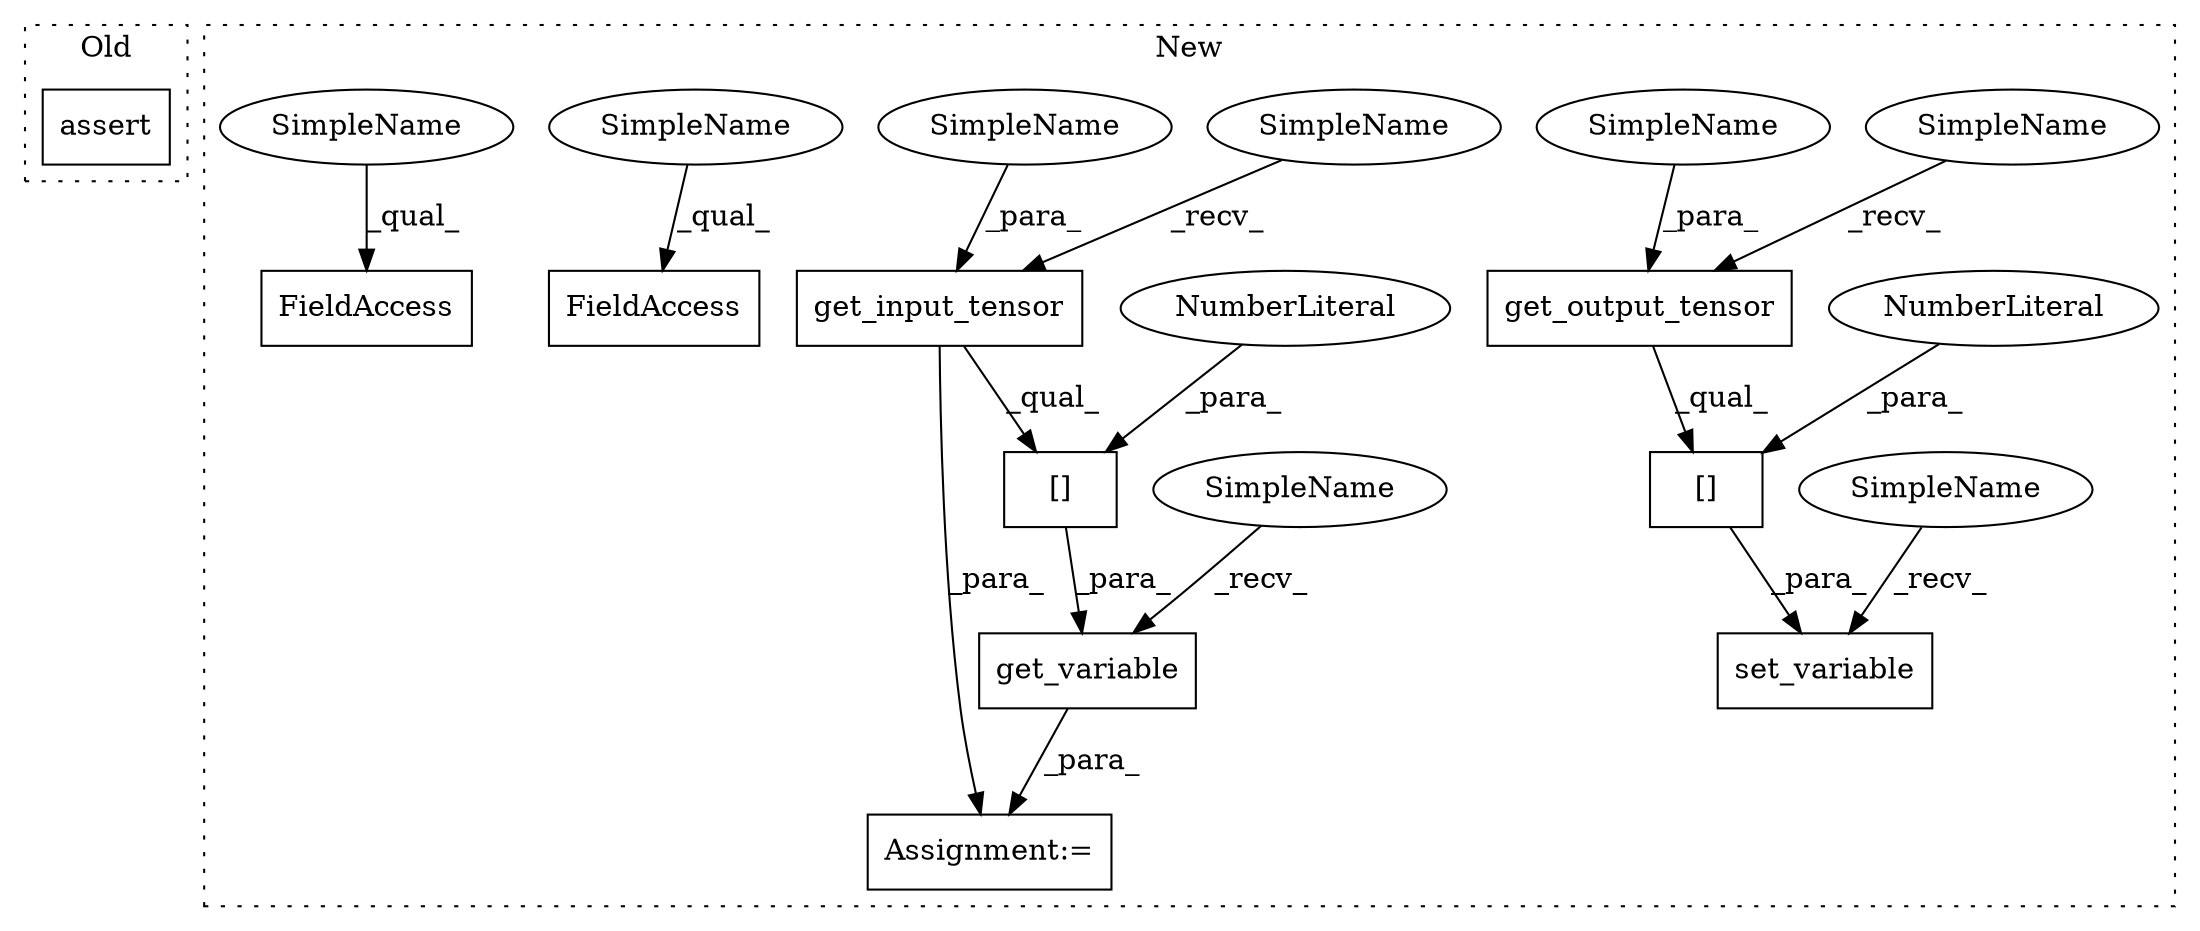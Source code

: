 digraph G {
subgraph cluster0 {
1 [label="assert" a="6" s="23366" l="7" shape="box"];
label = "Old";
style="dotted";
}
subgraph cluster1 {
2 [label="get_output_tensor" a="32" s="17305,17327" l="18,1" shape="box"];
3 [label="set_variable" a="32" s="17282,17333" l="13,1" shape="box"];
4 [label="[]" a="2" s="17295,17330" l="34,1" shape="box"];
5 [label="NumberLiteral" a="34" s="17329" l="1" shape="ellipse"];
6 [label="FieldAccess" a="22" s="17047" l="21" shape="box"];
7 [label="get_input_tensor" a="32" s="16894,16915" l="17,1" shape="box"];
8 [label="get_variable" a="32" s="16871,16919" l="13,1" shape="box"];
9 [label="[]" a="2" s="16884,16918" l="33,1" shape="box"];
10 [label="NumberLiteral" a="34" s="16917" l="1" shape="ellipse"];
11 [label="Assignment:=" a="7" s="16860" l="1" shape="box"];
12 [label="FieldAccess" a="22" s="17087" l="13" shape="box"];
13 [label="SimpleName" a="42" s="16884" l="9" shape="ellipse"];
14 [label="SimpleName" a="42" s="16861" l="9" shape="ellipse"];
15 [label="SimpleName" a="42" s="17272" l="9" shape="ellipse"];
16 [label="SimpleName" a="42" s="17295" l="9" shape="ellipse"];
17 [label="SimpleName" a="42" s="17323" l="4" shape="ellipse"];
18 [label="SimpleName" a="42" s="17047" l="4" shape="ellipse"];
19 [label="SimpleName" a="42" s="17087" l="4" shape="ellipse"];
20 [label="SimpleName" a="42" s="16911" l="4" shape="ellipse"];
label = "New";
style="dotted";
}
2 -> 4 [label="_qual_"];
4 -> 3 [label="_para_"];
5 -> 4 [label="_para_"];
7 -> 11 [label="_para_"];
7 -> 9 [label="_qual_"];
8 -> 11 [label="_para_"];
9 -> 8 [label="_para_"];
10 -> 9 [label="_para_"];
13 -> 7 [label="_recv_"];
14 -> 8 [label="_recv_"];
15 -> 3 [label="_recv_"];
16 -> 2 [label="_recv_"];
17 -> 2 [label="_para_"];
18 -> 6 [label="_qual_"];
19 -> 12 [label="_qual_"];
20 -> 7 [label="_para_"];
}